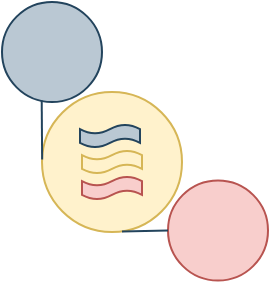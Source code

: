 <mxfile version="18.1.3" type="device"><diagram id="l2sjn5S_Ug2lVAendBBC" name="Page-1"><mxGraphModel dx="677" dy="348" grid="1" gridSize="10" guides="1" tooltips="1" connect="1" arrows="1" fold="1" page="1" pageScale="1" pageWidth="850" pageHeight="1100" math="0" shadow="0"><root><mxCell id="0"/><mxCell id="1" parent="0"/><mxCell id="dMPlQkUKxppWbVYRHtRA-1" value="" style="ellipse;whiteSpace=wrap;html=1;aspect=fixed;fillColor=#f8cecc;strokeColor=#b85450;direction=east;" vertex="1" parent="1"><mxGeometry x="93" y="108.25" width="50" height="50" as="geometry"/></mxCell><mxCell id="dMPlQkUKxppWbVYRHtRA-2" value="" style="ellipse;whiteSpace=wrap;html=1;aspect=fixed;fillColor=#fff2cc;strokeColor=#d6b656;direction=east;" vertex="1" parent="1"><mxGeometry x="30" y="64" width="70" height="70" as="geometry"/></mxCell><mxCell id="dMPlQkUKxppWbVYRHtRA-6" value="" style="ellipse;whiteSpace=wrap;html=1;aspect=fixed;fillColor=#bac8d3;strokeColor=#23445d;direction=east;" vertex="1" parent="1"><mxGeometry x="10" y="19" width="50" height="50" as="geometry"/></mxCell><mxCell id="dMPlQkUKxppWbVYRHtRA-14" value="" style="shape=tape;whiteSpace=wrap;html=1;fontFamily=Lucida Console;strokeColor=#23445d;fillColor=#bac8d3;direction=east;" vertex="1" parent="1"><mxGeometry x="49" y="80.25" width="30" height="11.5" as="geometry"/></mxCell><mxCell id="dMPlQkUKxppWbVYRHtRA-19" value="" style="shape=tape;whiteSpace=wrap;html=1;fontFamily=Lucida Console;strokeColor=#b85450;fillColor=#f8cecc;direction=east;" vertex="1" parent="1"><mxGeometry x="50" y="106.25" width="30" height="11.5" as="geometry"/></mxCell><mxCell id="dMPlQkUKxppWbVYRHtRA-26" value="" style="shape=tape;whiteSpace=wrap;html=1;fontFamily=Lucida Console;strokeColor=#d6b656;fillColor=#fff2cc;direction=east;" vertex="1" parent="1"><mxGeometry x="50" y="93.25" width="30" height="11.5" as="geometry"/></mxCell><mxCell id="dMPlQkUKxppWbVYRHtRA-27" value="" style="endArrow=none;html=1;rounded=0;fontFamily=Lucida Console;startArrow=none;startFill=0;fillColor=#bac8d3;strokeColor=#23445d;entryX=0.397;entryY=0.983;entryDx=0;entryDy=0;entryPerimeter=0;exitX=0.001;exitY=0.482;exitDx=0;exitDy=0;exitPerimeter=0;" edge="1" parent="1" target="dMPlQkUKxppWbVYRHtRA-6"><mxGeometry width="50" height="50" relative="1" as="geometry"><mxPoint x="30.07" y="97.74" as="sourcePoint"/><mxPoint x="28.65" y="68.6" as="targetPoint"/></mxGeometry></mxCell><mxCell id="dMPlQkUKxppWbVYRHtRA-28" value="" style="endArrow=none;html=1;rounded=0;fontFamily=Lucida Console;fillColor=#bac8d3;strokeColor=#23445d;entryX=0;entryY=0.5;entryDx=0;entryDy=0;" edge="1" parent="1" target="dMPlQkUKxppWbVYRHtRA-1"><mxGeometry width="50" height="50" relative="1" as="geometry"><mxPoint x="70" y="133.75" as="sourcePoint"/><mxPoint x="90" y="133.75" as="targetPoint"/></mxGeometry></mxCell></root></mxGraphModel></diagram></mxfile>
